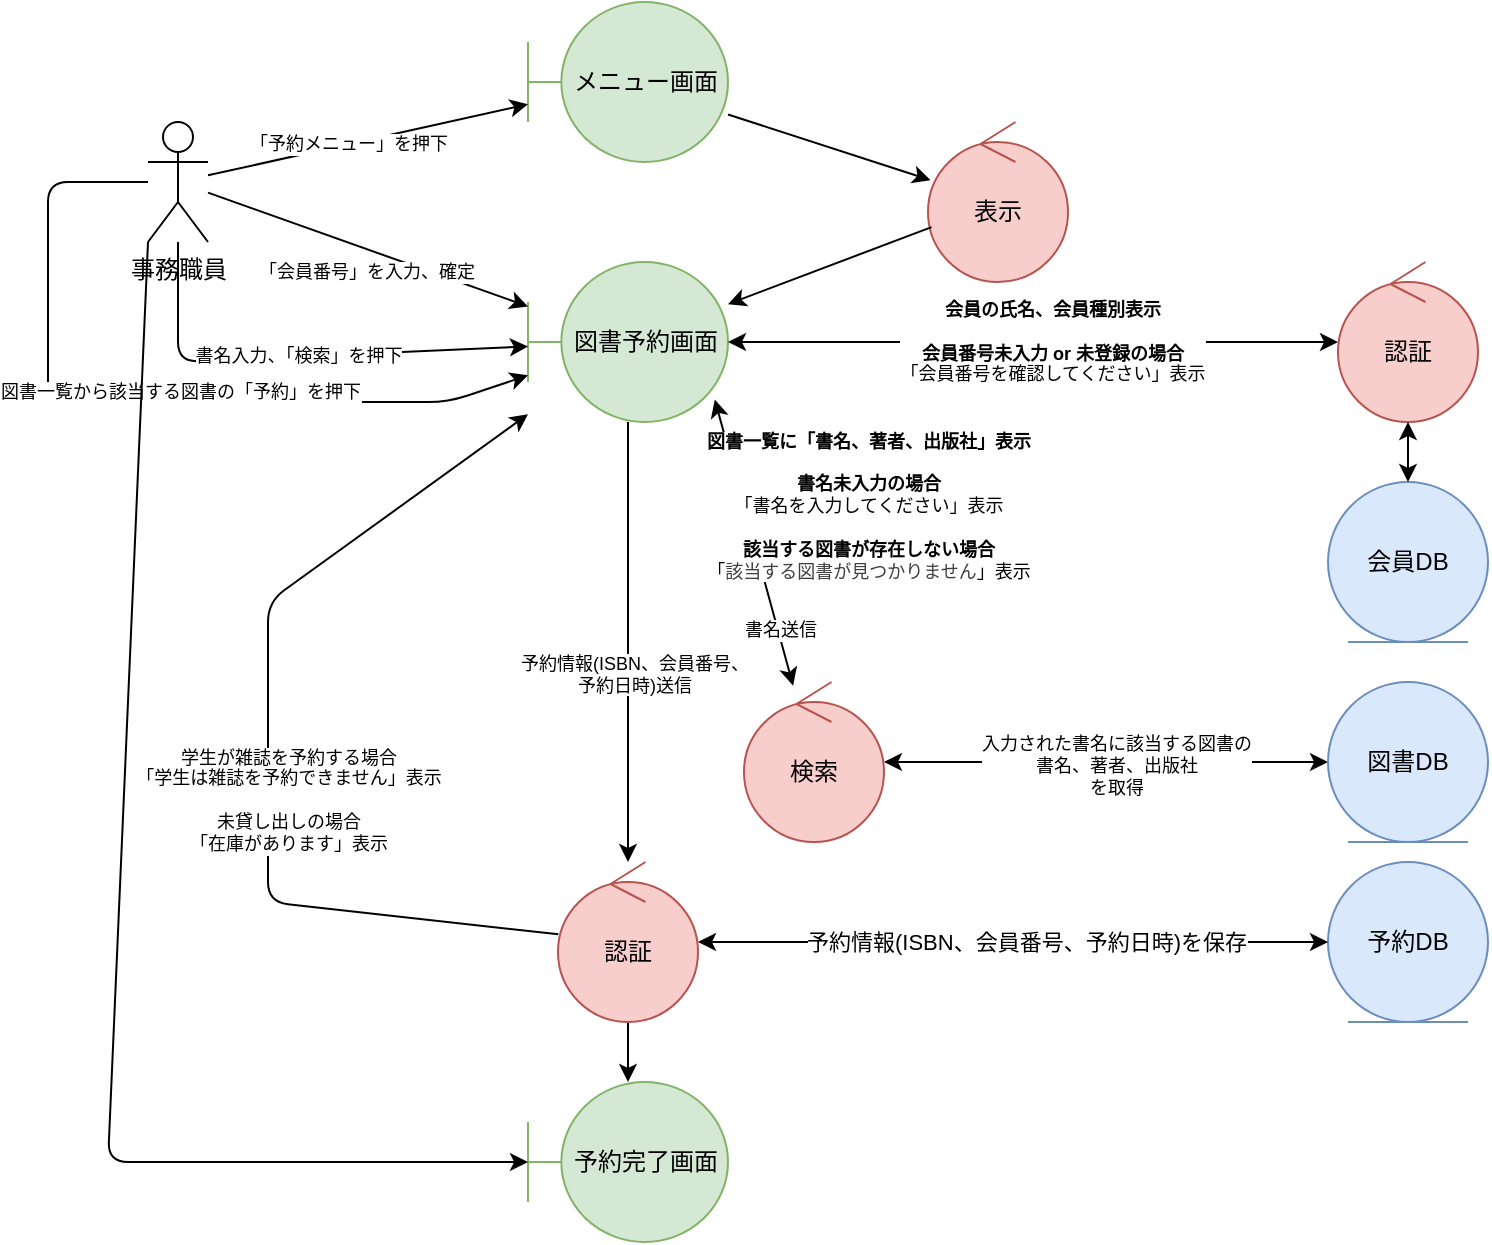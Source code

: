 <mxfile>
    <diagram id="pEpuz6DDx-xSXiD9G2zb" name="ページ1">
        <mxGraphModel dx="1039" dy="599" grid="1" gridSize="10" guides="1" tooltips="1" connect="1" arrows="1" fold="1" page="1" pageScale="1" pageWidth="827" pageHeight="1169" math="0" shadow="0">
            <root>
                <mxCell id="0"/>
                <mxCell id="1" parent="0"/>
                <mxCell id="2" value="事務職員" style="shape=umlActor;verticalLabelPosition=bottom;verticalAlign=top;html=1;outlineConnect=0;" parent="1" vertex="1">
                    <mxGeometry x="80" y="120" width="30" height="60" as="geometry"/>
                </mxCell>
                <mxCell id="3" value="メニュー画面" style="shape=umlBoundary;whiteSpace=wrap;html=1;fillColor=#d5e8d4;strokeColor=#82b366;" parent="1" vertex="1">
                    <mxGeometry x="270" y="60" width="100" height="80" as="geometry"/>
                </mxCell>
                <mxCell id="4" value="" style="endArrow=classic;html=1;" parent="1" source="2" target="3" edge="1">
                    <mxGeometry width="50" height="50" relative="1" as="geometry">
                        <mxPoint x="190" y="190" as="sourcePoint"/>
                        <mxPoint x="240" y="140" as="targetPoint"/>
                    </mxGeometry>
                </mxCell>
                <mxCell id="5" value="「予約メニュー」を押下" style="edgeLabel;html=1;align=center;verticalAlign=middle;resizable=0;points=[];fontSize=9;" parent="4" vertex="1" connectable="0">
                    <mxGeometry x="-0.198" relative="1" as="geometry">
                        <mxPoint x="6" y="-2" as="offset"/>
                    </mxGeometry>
                </mxCell>
                <mxCell id="7" value="予約DB" style="ellipse;shape=umlEntity;whiteSpace=wrap;html=1;fillColor=#dae8fc;strokeColor=#6c8ebf;" parent="1" vertex="1">
                    <mxGeometry x="670" y="490" width="80" height="80" as="geometry"/>
                </mxCell>
                <mxCell id="8" value="表示" style="ellipse;shape=umlControl;whiteSpace=wrap;html=1;fillColor=#f8cecc;strokeColor=#b85450;" parent="1" vertex="1">
                    <mxGeometry x="470" y="120" width="70" height="80" as="geometry"/>
                </mxCell>
                <mxCell id="9" value="" style="endArrow=classic;html=1;" parent="1" source="3" target="8" edge="1">
                    <mxGeometry width="50" height="50" relative="1" as="geometry">
                        <mxPoint x="500" y="130" as="sourcePoint"/>
                        <mxPoint x="550" y="80" as="targetPoint"/>
                    </mxGeometry>
                </mxCell>
                <mxCell id="13" value="" style="endArrow=classic;html=1;" parent="1" source="8" target="14" edge="1">
                    <mxGeometry width="50" height="50" relative="1" as="geometry">
                        <mxPoint x="360" y="200" as="sourcePoint"/>
                        <mxPoint x="400" y="230" as="targetPoint"/>
                    </mxGeometry>
                </mxCell>
                <mxCell id="14" value="図書予約画面" style="shape=umlBoundary;whiteSpace=wrap;html=1;fillColor=#d5e8d4;strokeColor=#82b366;" parent="1" vertex="1">
                    <mxGeometry x="270" y="190" width="100" height="80" as="geometry"/>
                </mxCell>
                <mxCell id="15" value="" style="endArrow=classic;html=1;" parent="1" source="2" target="14" edge="1">
                    <mxGeometry width="50" height="50" relative="1" as="geometry">
                        <mxPoint x="180" y="200" as="sourcePoint"/>
                        <mxPoint x="230" y="150" as="targetPoint"/>
                    </mxGeometry>
                </mxCell>
                <mxCell id="16" value="「会員番号」を入力、確定" style="edgeLabel;html=1;align=center;verticalAlign=middle;resizable=0;points=[];fontSize=9;" parent="15" vertex="1" connectable="0">
                    <mxGeometry x="-0.156" y="4" relative="1" as="geometry">
                        <mxPoint x="10" y="19" as="offset"/>
                    </mxGeometry>
                </mxCell>
                <mxCell id="17" value="認証" style="ellipse;shape=umlControl;whiteSpace=wrap;html=1;fillColor=#f8cecc;strokeColor=#b85450;" parent="1" vertex="1">
                    <mxGeometry x="675" y="190" width="70" height="80" as="geometry"/>
                </mxCell>
                <mxCell id="18" value="" style="endArrow=classic;startArrow=classic;html=1;" parent="1" source="14" target="17" edge="1">
                    <mxGeometry width="50" height="50" relative="1" as="geometry">
                        <mxPoint x="410" y="200" as="sourcePoint"/>
                        <mxPoint x="460" y="150" as="targetPoint"/>
                    </mxGeometry>
                </mxCell>
                <mxCell id="19" value="&lt;div&gt;&lt;span style=&quot;background-color: light-dark(#ffffff, var(--ge-dark-color, #121212));&quot;&gt;&lt;font&gt;&lt;b&gt;会員の氏名、会員種別表示&lt;/b&gt;&lt;/font&gt;&lt;/span&gt;&lt;/div&gt;&lt;div&gt;&lt;span style=&quot;background-color: light-dark(#ffffff, var(--ge-dark-color, #121212));&quot;&gt;&lt;font&gt;&lt;br&gt;&lt;/font&gt;&lt;/span&gt;&lt;/div&gt;&lt;div&gt;&lt;span style=&quot;background-color: light-dark(#ffffff, var(--ge-dark-color, #121212));&quot;&gt;&lt;font&gt;&lt;b&gt;会員番号未入力 or 未登録の場合&lt;/b&gt;&lt;/font&gt;&lt;/span&gt;&lt;/div&gt;&lt;div&gt;&lt;span style=&quot;background-color: light-dark(#ffffff, var(--ge-dark-color, #121212));&quot;&gt;&lt;font&gt;「会員番号を確認してください」表示&lt;/font&gt;&lt;/span&gt;&lt;/div&gt;" style="edgeLabel;html=1;align=center;verticalAlign=middle;resizable=0;points=[];fontSize=9;" parent="18" vertex="1" connectable="0">
                    <mxGeometry x="-0.031" relative="1" as="geometry">
                        <mxPoint x="14" as="offset"/>
                    </mxGeometry>
                </mxCell>
                <mxCell id="21" value="" style="endArrow=classic;html=1;" parent="1" source="2" target="14" edge="1">
                    <mxGeometry width="50" height="50" relative="1" as="geometry">
                        <mxPoint x="80" y="300" as="sourcePoint"/>
                        <mxPoint x="130" y="250" as="targetPoint"/>
                        <Array as="points">
                            <mxPoint x="95" y="240"/>
                        </Array>
                    </mxGeometry>
                </mxCell>
                <mxCell id="22" value="書名入力、「検索」を押下" style="edgeLabel;html=1;align=center;verticalAlign=middle;resizable=0;points=[];fontSize=9;" parent="21" vertex="1" connectable="0">
                    <mxGeometry x="0.02" y="1" relative="1" as="geometry">
                        <mxPoint as="offset"/>
                    </mxGeometry>
                </mxCell>
                <mxCell id="23" value="検索" style="ellipse;shape=umlControl;whiteSpace=wrap;html=1;fillColor=#f8cecc;strokeColor=#b85450;" parent="1" vertex="1">
                    <mxGeometry x="378" y="400" width="70" height="80" as="geometry"/>
                </mxCell>
                <mxCell id="25" value="" style="endArrow=classic;startArrow=classic;html=1;" parent="1" source="23" target="52" edge="1">
                    <mxGeometry width="50" height="50" relative="1" as="geometry">
                        <mxPoint x="420" y="350" as="sourcePoint"/>
                        <mxPoint x="640" y="390" as="targetPoint"/>
                    </mxGeometry>
                </mxCell>
                <mxCell id="27" value="&lt;font&gt;入力された書名に該当する図書の&lt;/font&gt;&lt;div&gt;&lt;font&gt;書名、著者、出版社&lt;/font&gt;&lt;/div&gt;&lt;div&gt;&lt;font&gt;を取得&lt;/font&gt;&lt;/div&gt;" style="edgeLabel;html=1;align=center;verticalAlign=middle;resizable=0;points=[];fontSize=9;" parent="25" vertex="1" connectable="0">
                    <mxGeometry x="0.045" y="-2" relative="1" as="geometry">
                        <mxPoint as="offset"/>
                    </mxGeometry>
                </mxCell>
                <mxCell id="26" value="" style="endArrow=classic;startArrow=classic;html=1;entryX=0.934;entryY=0.86;entryDx=0;entryDy=0;entryPerimeter=0;" parent="1" source="23" target="14" edge="1">
                    <mxGeometry width="50" height="50" relative="1" as="geometry">
                        <mxPoint x="420" y="350" as="sourcePoint"/>
                        <mxPoint x="470" y="300" as="targetPoint"/>
                    </mxGeometry>
                </mxCell>
                <mxCell id="28" value="&lt;div&gt;&lt;b&gt;図書一覧に「書名、著者、出版社」表示&lt;/b&gt;&lt;/div&gt;&lt;div&gt;&lt;br&gt;&lt;/div&gt;&lt;b&gt;書名未入力の場合&lt;/b&gt;&lt;div&gt;「書名を入力してください」表示&lt;/div&gt;&lt;div&gt;&lt;br&gt;&lt;/div&gt;&lt;div&gt;&lt;b&gt;該当する図書が存在しない場合&lt;/b&gt;&lt;/div&gt;&lt;div&gt;「&lt;span style=&quot;color: rgb(63, 63, 63); background-color: light-dark(#ffffff, var(--ge-dark-color, #121212));&quot;&gt;該当する図書が見つかりません&lt;/span&gt;&lt;span style=&quot;background-color: light-dark(#ffffff, var(--ge-dark-color, #121212));&quot;&gt;」表示&lt;/span&gt;&lt;/div&gt;" style="edgeLabel;html=1;align=center;verticalAlign=middle;resizable=0;points=[];fontSize=9;" parent="26" vertex="1" connectable="0">
                    <mxGeometry x="0.565" relative="1" as="geometry">
                        <mxPoint x="68" y="22" as="offset"/>
                    </mxGeometry>
                </mxCell>
                <mxCell id="49" value="書名送信" style="edgeLabel;html=1;align=center;verticalAlign=middle;resizable=0;points=[];fontSize=9;" parent="26" vertex="1" connectable="0">
                    <mxGeometry x="-0.6" y="-1" relative="1" as="geometry">
                        <mxPoint y="1" as="offset"/>
                    </mxGeometry>
                </mxCell>
                <mxCell id="29" value="" style="endArrow=classic;html=1;" parent="1" source="2" target="14" edge="1">
                    <mxGeometry width="50" height="50" relative="1" as="geometry">
                        <mxPoint x="260" y="290" as="sourcePoint"/>
                        <mxPoint x="310" y="240" as="targetPoint"/>
                        <Array as="points">
                            <mxPoint x="30" y="150"/>
                            <mxPoint x="30" y="260"/>
                            <mxPoint x="230" y="260"/>
                        </Array>
                    </mxGeometry>
                </mxCell>
                <mxCell id="30" value="図書一覧から該当する図書の「予約」を押下" style="edgeLabel;html=1;align=center;verticalAlign=middle;resizable=0;points=[];fontSize=9;" parent="29" vertex="1" connectable="0">
                    <mxGeometry x="-0.092" y="5" relative="1" as="geometry">
                        <mxPoint x="43" as="offset"/>
                    </mxGeometry>
                </mxCell>
                <mxCell id="35" value="" style="edgeStyle=none;html=1;" parent="1" source="31" target="34" edge="1">
                    <mxGeometry relative="1" as="geometry"/>
                </mxCell>
                <mxCell id="31" value="認証" style="ellipse;shape=umlControl;whiteSpace=wrap;html=1;fillColor=#f8cecc;strokeColor=#b85450;" parent="1" vertex="1">
                    <mxGeometry x="285" y="490" width="70" height="80" as="geometry"/>
                </mxCell>
                <mxCell id="33" value="" style="endArrow=classic;html=1;" parent="1" source="14" target="31" edge="1">
                    <mxGeometry width="50" height="50" relative="1" as="geometry">
                        <mxPoint x="310" y="400" as="sourcePoint"/>
                        <mxPoint x="360" y="350" as="targetPoint"/>
                    </mxGeometry>
                </mxCell>
                <mxCell id="36" value="予約情報(ISBN、会員番号、&lt;div&gt;予約日時)送信&lt;/div&gt;" style="edgeLabel;html=1;align=center;verticalAlign=middle;resizable=0;points=[];fontSize=9;" parent="33" vertex="1" connectable="0">
                    <mxGeometry x="0.024" relative="1" as="geometry">
                        <mxPoint x="3" y="13" as="offset"/>
                    </mxGeometry>
                </mxCell>
                <mxCell id="34" value="予約完了画面" style="shape=umlBoundary;whiteSpace=wrap;html=1;fillColor=#d5e8d4;strokeColor=#82b366;" parent="1" vertex="1">
                    <mxGeometry x="270" y="600" width="100" height="80" as="geometry"/>
                </mxCell>
                <mxCell id="37" value="" style="endArrow=classic;startArrow=classic;html=1;" parent="1" source="31" target="7" edge="1">
                    <mxGeometry width="50" height="50" relative="1" as="geometry">
                        <mxPoint x="440" y="400" as="sourcePoint"/>
                        <mxPoint x="490" y="350" as="targetPoint"/>
                        <Array as="points"/>
                    </mxGeometry>
                </mxCell>
                <mxCell id="51" value="予約情報(ISBN、会員番号、予約日時)を保存" style="edgeLabel;html=1;align=center;verticalAlign=middle;resizable=0;points=[];" parent="37" vertex="1" connectable="0">
                    <mxGeometry x="-0.2" relative="1" as="geometry">
                        <mxPoint x="38" as="offset"/>
                    </mxGeometry>
                </mxCell>
                <mxCell id="38" value="" style="endArrow=classic;html=1;" parent="1" source="31" target="14" edge="1">
                    <mxGeometry width="50" height="50" relative="1" as="geometry">
                        <mxPoint x="120" y="420" as="sourcePoint"/>
                        <mxPoint x="330" y="180" as="targetPoint"/>
                        <Array as="points">
                            <mxPoint x="140" y="510"/>
                            <mxPoint x="140" y="360"/>
                        </Array>
                    </mxGeometry>
                </mxCell>
                <mxCell id="40" value="&lt;div&gt;学生が雑誌を予約する場合&lt;/div&gt;「学生は雑誌を予約できません」表示&lt;div&gt;&lt;br&gt;&lt;/div&gt;&lt;div&gt;未貸し出しの場合&lt;/div&gt;&lt;div&gt;「在庫があります」表示&lt;/div&gt;" style="edgeLabel;html=1;align=center;verticalAlign=middle;resizable=0;points=[];fontSize=9;" parent="38" vertex="1" connectable="0">
                    <mxGeometry x="0.091" y="-1" relative="1" as="geometry">
                        <mxPoint x="9" y="52" as="offset"/>
                    </mxGeometry>
                </mxCell>
                <mxCell id="50" value="" style="endArrow=classic;html=1;exitX=0;exitY=1;exitDx=0;exitDy=0;exitPerimeter=0;" parent="1" source="2" target="34" edge="1">
                    <mxGeometry width="50" height="50" relative="1" as="geometry">
                        <mxPoint x="50" y="442.381" as="sourcePoint"/>
                        <mxPoint x="290" y="460" as="targetPoint"/>
                        <Array as="points">
                            <mxPoint x="60" y="640"/>
                        </Array>
                    </mxGeometry>
                </mxCell>
                <mxCell id="52" value="図書DB" style="ellipse;shape=umlEntity;whiteSpace=wrap;html=1;fillColor=#dae8fc;strokeColor=#6c8ebf;" vertex="1" parent="1">
                    <mxGeometry x="670" y="400" width="80" height="80" as="geometry"/>
                </mxCell>
                <mxCell id="53" value="会員DB" style="ellipse;shape=umlEntity;whiteSpace=wrap;html=1;fillColor=#dae8fc;strokeColor=#6c8ebf;" vertex="1" parent="1">
                    <mxGeometry x="670" y="300" width="80" height="80" as="geometry"/>
                </mxCell>
                <mxCell id="55" value="" style="endArrow=classic;startArrow=classic;html=1;" edge="1" parent="1" source="53" target="17">
                    <mxGeometry width="50" height="50" relative="1" as="geometry">
                        <mxPoint x="560" y="290" as="sourcePoint"/>
                        <mxPoint x="610" y="240" as="targetPoint"/>
                    </mxGeometry>
                </mxCell>
            </root>
        </mxGraphModel>
    </diagram>
</mxfile>